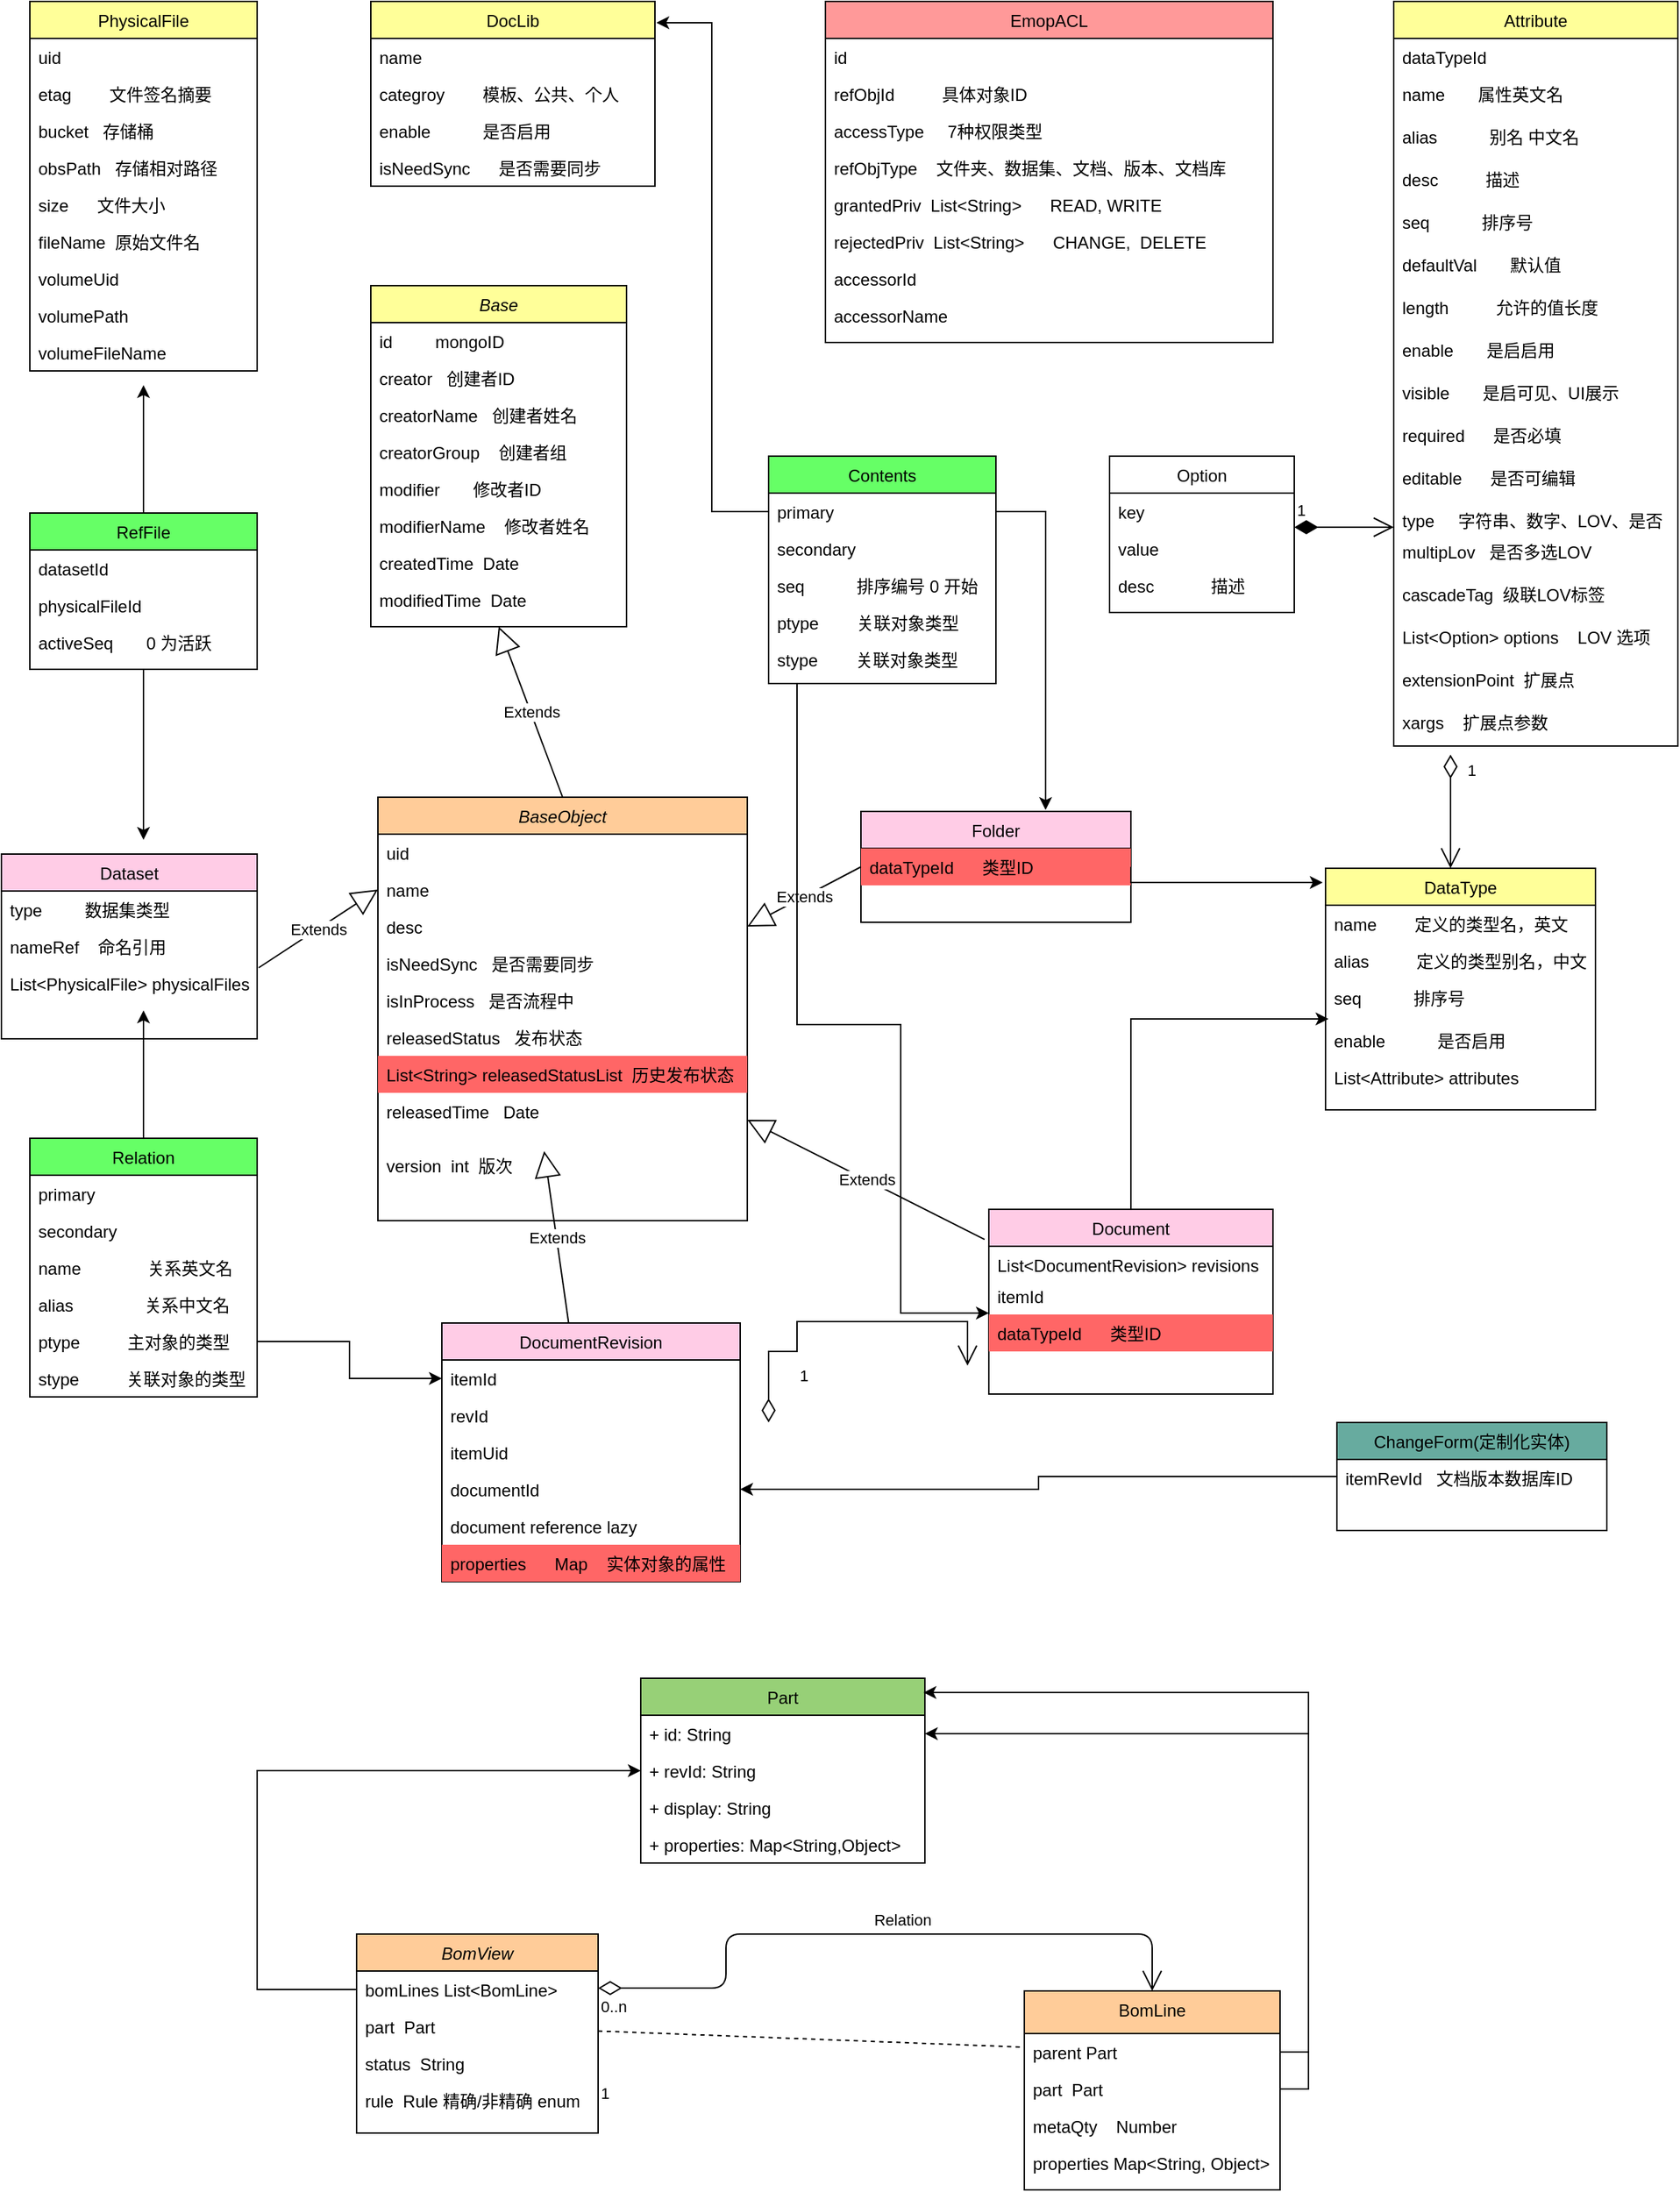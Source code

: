 <mxfile version="20.3.0" type="github">
  <diagram id="C5RBs43oDa-KdzZeNtuy" name="Page-1">
    <mxGraphModel dx="2249" dy="1931" grid="1" gridSize="10" guides="1" tooltips="1" connect="1" arrows="1" fold="1" page="1" pageScale="1" pageWidth="827" pageHeight="1169" math="0" shadow="0">
      <root>
        <mxCell id="WIyWlLk6GJQsqaUBKTNV-0" />
        <mxCell id="WIyWlLk6GJQsqaUBKTNV-1" parent="WIyWlLk6GJQsqaUBKTNV-0" />
        <mxCell id="zkfFHV4jXpPFQw0GAbJ--0" value="BaseObject&#xa;" style="swimlane;fontStyle=2;align=center;verticalAlign=top;childLayout=stackLayout;horizontal=1;startSize=26;horizontalStack=0;resizeParent=1;resizeLast=0;collapsible=1;marginBottom=0;rounded=0;shadow=0;strokeWidth=1;fillColor=#FFCC99;" parent="WIyWlLk6GJQsqaUBKTNV-1" vertex="1">
          <mxGeometry x="165" y="-560" width="260" height="298" as="geometry">
            <mxRectangle x="230" y="140" width="160" height="26" as="alternateBounds" />
          </mxGeometry>
        </mxCell>
        <mxCell id="7UqHb1-MVe2AxoYa3A6T-14" value="uid" style="text;align=left;verticalAlign=top;spacingLeft=4;spacingRight=4;overflow=hidden;rotatable=0;points=[[0,0.5],[1,0.5]];portConstraint=eastwest;rounded=0;shadow=0;html=0;" parent="zkfFHV4jXpPFQw0GAbJ--0" vertex="1">
          <mxGeometry y="26" width="260" height="26" as="geometry" />
        </mxCell>
        <mxCell id="zkfFHV4jXpPFQw0GAbJ--1" value="name" style="text;align=left;verticalAlign=top;spacingLeft=4;spacingRight=4;overflow=hidden;rotatable=0;points=[[0,0.5],[1,0.5]];portConstraint=eastwest;" parent="zkfFHV4jXpPFQw0GAbJ--0" vertex="1">
          <mxGeometry y="52" width="260" height="26" as="geometry" />
        </mxCell>
        <mxCell id="zkfFHV4jXpPFQw0GAbJ--2" value="desc" style="text;align=left;verticalAlign=top;spacingLeft=4;spacingRight=4;overflow=hidden;rotatable=0;points=[[0,0.5],[1,0.5]];portConstraint=eastwest;rounded=0;shadow=0;html=0;" parent="zkfFHV4jXpPFQw0GAbJ--0" vertex="1">
          <mxGeometry y="78" width="260" height="26" as="geometry" />
        </mxCell>
        <mxCell id="7UqHb1-MVe2AxoYa3A6T-80" value="isNeedSync   是否需要同步" style="text;align=left;verticalAlign=top;spacingLeft=4;spacingRight=4;overflow=hidden;rotatable=0;points=[[0,0.5],[1,0.5]];portConstraint=eastwest;" parent="zkfFHV4jXpPFQw0GAbJ--0" vertex="1">
          <mxGeometry y="104" width="260" height="26" as="geometry" />
        </mxCell>
        <mxCell id="7UqHb1-MVe2AxoYa3A6T-33" value="isInProcess   是否流程中" style="text;align=left;verticalAlign=top;spacingLeft=4;spacingRight=4;overflow=hidden;rotatable=0;points=[[0,0.5],[1,0.5]];portConstraint=eastwest;" parent="zkfFHV4jXpPFQw0GAbJ--0" vertex="1">
          <mxGeometry y="130" width="260" height="26" as="geometry" />
        </mxCell>
        <mxCell id="7UqHb1-MVe2AxoYa3A6T-28" value="releasedStatus   发布状态" style="text;align=left;verticalAlign=top;spacingLeft=4;spacingRight=4;overflow=hidden;rotatable=0;points=[[0,0.5],[1,0.5]];portConstraint=eastwest;rounded=0;shadow=0;html=0;" parent="zkfFHV4jXpPFQw0GAbJ--0" vertex="1">
          <mxGeometry y="156" width="260" height="26" as="geometry" />
        </mxCell>
        <mxCell id="U0bdWX_SLAg9numuy2sw-0" value="List&lt;String&gt; releasedStatusList  历史发布状态" style="text;align=left;verticalAlign=top;spacingLeft=4;spacingRight=4;overflow=hidden;rotatable=0;points=[[0,0.5],[1,0.5]];portConstraint=eastwest;rounded=0;shadow=0;html=0;fillColor=#FF6666;" parent="zkfFHV4jXpPFQw0GAbJ--0" vertex="1">
          <mxGeometry y="182" width="260" height="26" as="geometry" />
        </mxCell>
        <mxCell id="7UqHb1-MVe2AxoYa3A6T-27" value="releasedTime   Date" style="text;align=left;verticalAlign=top;spacingLeft=4;spacingRight=4;overflow=hidden;rotatable=0;points=[[0,0.5],[1,0.5]];portConstraint=eastwest;rounded=0;shadow=0;html=0;" parent="zkfFHV4jXpPFQw0GAbJ--0" vertex="1">
          <mxGeometry y="208" width="260" height="38" as="geometry" />
        </mxCell>
        <mxCell id="qRi4wlzQT-74_EMHVzNG-0" value="version  int  版次" style="text;align=left;verticalAlign=top;spacingLeft=4;spacingRight=4;overflow=hidden;rotatable=0;points=[[0,0.5],[1,0.5]];portConstraint=eastwest;rounded=0;shadow=0;html=0;" vertex="1" parent="zkfFHV4jXpPFQw0GAbJ--0">
          <mxGeometry y="246" width="260" height="38" as="geometry" />
        </mxCell>
        <mxCell id="zkfFHV4jXpPFQw0GAbJ--6" value="Dataset&#xa;" style="swimlane;fontStyle=0;align=center;verticalAlign=top;childLayout=stackLayout;horizontal=1;startSize=26;horizontalStack=0;resizeParent=1;resizeLast=0;collapsible=1;marginBottom=0;rounded=0;shadow=0;strokeWidth=1;fillColor=#FFCCE6;" parent="WIyWlLk6GJQsqaUBKTNV-1" vertex="1">
          <mxGeometry x="-100" y="-520" width="180" height="130" as="geometry">
            <mxRectangle x="130" y="380" width="160" height="26" as="alternateBounds" />
          </mxGeometry>
        </mxCell>
        <mxCell id="8u_H7iMbq9QSg-SHs5ca-37" value="type         数据集类型" style="text;align=left;verticalAlign=top;spacingLeft=4;spacingRight=4;overflow=hidden;rotatable=0;points=[[0,0.5],[1,0.5]];portConstraint=eastwest;" parent="zkfFHV4jXpPFQw0GAbJ--6" vertex="1">
          <mxGeometry y="26" width="180" height="26" as="geometry" />
        </mxCell>
        <mxCell id="zkfFHV4jXpPFQw0GAbJ--7" value="nameRef    命名引用" style="text;align=left;verticalAlign=top;spacingLeft=4;spacingRight=4;overflow=hidden;rotatable=0;points=[[0,0.5],[1,0.5]];portConstraint=eastwest;" parent="zkfFHV4jXpPFQw0GAbJ--6" vertex="1">
          <mxGeometry y="52" width="180" height="26" as="geometry" />
        </mxCell>
        <mxCell id="n_agzSUVFGA3T2yGTv1T-1" value="List&lt;PhysicalFile&gt; physicalFiles" style="text;align=left;verticalAlign=top;spacingLeft=4;spacingRight=4;overflow=hidden;rotatable=0;points=[[0,0.5],[1,0.5]];portConstraint=eastwest;" parent="zkfFHV4jXpPFQw0GAbJ--6" vertex="1">
          <mxGeometry y="78" width="180" height="26" as="geometry" />
        </mxCell>
        <mxCell id="zkfFHV4jXpPFQw0GAbJ--13" value="Folder&#xa;" style="swimlane;fontStyle=0;align=center;verticalAlign=top;childLayout=stackLayout;horizontal=1;startSize=26;horizontalStack=0;resizeParent=1;resizeLast=0;collapsible=1;marginBottom=0;rounded=0;shadow=0;strokeWidth=1;fillColor=#FFCCE6;" parent="WIyWlLk6GJQsqaUBKTNV-1" vertex="1">
          <mxGeometry x="505" y="-550" width="190" height="78" as="geometry">
            <mxRectangle x="340" y="380" width="170" height="26" as="alternateBounds" />
          </mxGeometry>
        </mxCell>
        <mxCell id="qRi4wlzQT-74_EMHVzNG-1" value="dataTypeId      类型ID" style="text;align=left;verticalAlign=top;spacingLeft=4;spacingRight=4;overflow=hidden;rotatable=0;points=[[0,0.5],[1,0.5]];portConstraint=eastwest;fillColor=#FF6666;" vertex="1" parent="zkfFHV4jXpPFQw0GAbJ--13">
          <mxGeometry y="26" width="190" height="26" as="geometry" />
        </mxCell>
        <mxCell id="n_agzSUVFGA3T2yGTv1T-34" style="edgeStyle=orthogonalEdgeStyle;rounded=0;orthogonalLoop=1;jettySize=auto;html=1;entryX=0.011;entryY=-0.077;entryDx=0;entryDy=0;entryPerimeter=0;" parent="WIyWlLk6GJQsqaUBKTNV-1" source="8u_H7iMbq9QSg-SHs5ca-0" target="7UqHb1-MVe2AxoYa3A6T-38" edge="1">
          <mxGeometry relative="1" as="geometry" />
        </mxCell>
        <mxCell id="8u_H7iMbq9QSg-SHs5ca-0" value="Document" style="swimlane;fontStyle=0;align=center;verticalAlign=top;childLayout=stackLayout;horizontal=1;startSize=26;horizontalStack=0;resizeParent=1;resizeLast=0;collapsible=1;marginBottom=0;rounded=0;shadow=0;strokeWidth=1;fillColor=#FFCCE6;" parent="WIyWlLk6GJQsqaUBKTNV-1" vertex="1">
          <mxGeometry x="595" y="-270" width="200" height="130" as="geometry">
            <mxRectangle x="340" y="380" width="170" height="26" as="alternateBounds" />
          </mxGeometry>
        </mxCell>
        <mxCell id="8u_H7iMbq9QSg-SHs5ca-1" value="List&lt;DocumentRevision&gt; revisions" style="text;align=left;verticalAlign=top;spacingLeft=4;spacingRight=4;overflow=hidden;rotatable=0;points=[[0,0.5],[1,0.5]];portConstraint=eastwest;" parent="8u_H7iMbq9QSg-SHs5ca-0" vertex="1">
          <mxGeometry y="26" width="200" height="22" as="geometry" />
        </mxCell>
        <mxCell id="7UqHb1-MVe2AxoYa3A6T-66" value="itemId            " style="text;align=left;verticalAlign=top;spacingLeft=4;spacingRight=4;overflow=hidden;rotatable=0;points=[[0,0.5],[1,0.5]];portConstraint=eastwest;" parent="8u_H7iMbq9QSg-SHs5ca-0" vertex="1">
          <mxGeometry y="48" width="200" height="26" as="geometry" />
        </mxCell>
        <mxCell id="U0bdWX_SLAg9numuy2sw-5" value="dataTypeId      类型ID" style="text;align=left;verticalAlign=top;spacingLeft=4;spacingRight=4;overflow=hidden;rotatable=0;points=[[0,0.5],[1,0.5]];portConstraint=eastwest;fillColor=#FF6666;" parent="8u_H7iMbq9QSg-SHs5ca-0" vertex="1">
          <mxGeometry y="74" width="200" height="26" as="geometry" />
        </mxCell>
        <mxCell id="8u_H7iMbq9QSg-SHs5ca-4" value="DocumentRevision" style="swimlane;fontStyle=0;align=center;verticalAlign=top;childLayout=stackLayout;horizontal=1;startSize=26;horizontalStack=0;resizeParent=1;resizeLast=0;collapsible=1;marginBottom=0;rounded=0;shadow=0;strokeWidth=1;fillColor=#FFCCE6;" parent="WIyWlLk6GJQsqaUBKTNV-1" vertex="1">
          <mxGeometry x="210" y="-190" width="210" height="182" as="geometry">
            <mxRectangle x="340" y="380" width="170" height="26" as="alternateBounds" />
          </mxGeometry>
        </mxCell>
        <mxCell id="8u_H7iMbq9QSg-SHs5ca-5" value="itemId" style="text;align=left;verticalAlign=top;spacingLeft=4;spacingRight=4;overflow=hidden;rotatable=0;points=[[0,0.5],[1,0.5]];portConstraint=eastwest;" parent="8u_H7iMbq9QSg-SHs5ca-4" vertex="1">
          <mxGeometry y="26" width="210" height="26" as="geometry" />
        </mxCell>
        <mxCell id="7UqHb1-MVe2AxoYa3A6T-68" value="revId" style="text;align=left;verticalAlign=top;spacingLeft=4;spacingRight=4;overflow=hidden;rotatable=0;points=[[0,0.5],[1,0.5]];portConstraint=eastwest;" parent="8u_H7iMbq9QSg-SHs5ca-4" vertex="1">
          <mxGeometry y="52" width="210" height="26" as="geometry" />
        </mxCell>
        <mxCell id="dFxHvV_f7WffJ-2Uuugg-0" value="itemUid" style="text;align=left;verticalAlign=top;spacingLeft=4;spacingRight=4;overflow=hidden;rotatable=0;points=[[0,0.5],[1,0.5]];portConstraint=eastwest;" parent="8u_H7iMbq9QSg-SHs5ca-4" vertex="1">
          <mxGeometry y="78" width="210" height="26" as="geometry" />
        </mxCell>
        <mxCell id="n_agzSUVFGA3T2yGTv1T-0" value="documentId" style="text;align=left;verticalAlign=top;spacingLeft=4;spacingRight=4;overflow=hidden;rotatable=0;points=[[0,0.5],[1,0.5]];portConstraint=eastwest;" parent="8u_H7iMbq9QSg-SHs5ca-4" vertex="1">
          <mxGeometry y="104" width="210" height="26" as="geometry" />
        </mxCell>
        <mxCell id="7UqHb1-MVe2AxoYa3A6T-67" value="document reference lazy     " style="text;align=left;verticalAlign=top;spacingLeft=4;spacingRight=4;overflow=hidden;rotatable=0;points=[[0,0.5],[1,0.5]];portConstraint=eastwest;" parent="8u_H7iMbq9QSg-SHs5ca-4" vertex="1">
          <mxGeometry y="130" width="210" height="26" as="geometry" />
        </mxCell>
        <mxCell id="U0bdWX_SLAg9numuy2sw-2" value="properties      Map    实体对象的属性" style="text;align=left;verticalAlign=top;spacingLeft=4;spacingRight=4;overflow=hidden;rotatable=0;points=[[0,0.5],[1,0.5]];portConstraint=eastwest;fillColor=#FF6666;" parent="8u_H7iMbq9QSg-SHs5ca-4" vertex="1">
          <mxGeometry y="156" width="210" height="26" as="geometry" />
        </mxCell>
        <mxCell id="8u_H7iMbq9QSg-SHs5ca-15" value="PhysicalFile" style="swimlane;fontStyle=0;align=center;verticalAlign=top;childLayout=stackLayout;horizontal=1;startSize=26;horizontalStack=0;resizeParent=1;resizeLast=0;collapsible=1;marginBottom=0;rounded=0;shadow=0;strokeWidth=1;fillColor=#FFFF99;" parent="WIyWlLk6GJQsqaUBKTNV-1" vertex="1">
          <mxGeometry x="-80" y="-1120" width="160" height="260" as="geometry">
            <mxRectangle x="130" y="380" width="160" height="26" as="alternateBounds" />
          </mxGeometry>
        </mxCell>
        <mxCell id="8u_H7iMbq9QSg-SHs5ca-16" value="uid" style="text;align=left;verticalAlign=top;spacingLeft=4;spacingRight=4;overflow=hidden;rotatable=0;points=[[0,0.5],[1,0.5]];portConstraint=eastwest;" parent="8u_H7iMbq9QSg-SHs5ca-15" vertex="1">
          <mxGeometry y="26" width="160" height="26" as="geometry" />
        </mxCell>
        <mxCell id="EB2yl-Joa8ze4Um7QoaV-15" value="etag        文件签名摘要" style="text;align=left;verticalAlign=top;spacingLeft=4;spacingRight=4;overflow=hidden;rotatable=0;points=[[0,0.5],[1,0.5]];portConstraint=eastwest;" parent="8u_H7iMbq9QSg-SHs5ca-15" vertex="1">
          <mxGeometry y="52" width="160" height="26" as="geometry" />
        </mxCell>
        <mxCell id="n_agzSUVFGA3T2yGTv1T-2" value="bucket   存储桶" style="text;align=left;verticalAlign=top;spacingLeft=4;spacingRight=4;overflow=hidden;rotatable=0;points=[[0,0.5],[1,0.5]];portConstraint=eastwest;" parent="8u_H7iMbq9QSg-SHs5ca-15" vertex="1">
          <mxGeometry y="78" width="160" height="26" as="geometry" />
        </mxCell>
        <mxCell id="7UqHb1-MVe2AxoYa3A6T-29" value="obsPath   存储相对路径" style="text;align=left;verticalAlign=top;spacingLeft=4;spacingRight=4;overflow=hidden;rotatable=0;points=[[0,0.5],[1,0.5]];portConstraint=eastwest;" parent="8u_H7iMbq9QSg-SHs5ca-15" vertex="1">
          <mxGeometry y="104" width="160" height="26" as="geometry" />
        </mxCell>
        <mxCell id="7UqHb1-MVe2AxoYa3A6T-30" value="size      文件大小" style="text;align=left;verticalAlign=top;spacingLeft=4;spacingRight=4;overflow=hidden;rotatable=0;points=[[0,0.5],[1,0.5]];portConstraint=eastwest;" parent="8u_H7iMbq9QSg-SHs5ca-15" vertex="1">
          <mxGeometry y="130" width="160" height="26" as="geometry" />
        </mxCell>
        <mxCell id="7UqHb1-MVe2AxoYa3A6T-2" value="fileName  原始文件名" style="text;align=left;verticalAlign=top;spacingLeft=4;spacingRight=4;overflow=hidden;rotatable=0;points=[[0,0.5],[1,0.5]];portConstraint=eastwest;" parent="8u_H7iMbq9QSg-SHs5ca-15" vertex="1">
          <mxGeometry y="156" width="160" height="26" as="geometry" />
        </mxCell>
        <mxCell id="7UqHb1-MVe2AxoYa3A6T-3" value="volumeUid" style="text;align=left;verticalAlign=top;spacingLeft=4;spacingRight=4;overflow=hidden;rotatable=0;points=[[0,0.5],[1,0.5]];portConstraint=eastwest;" parent="8u_H7iMbq9QSg-SHs5ca-15" vertex="1">
          <mxGeometry y="182" width="160" height="26" as="geometry" />
        </mxCell>
        <mxCell id="7UqHb1-MVe2AxoYa3A6T-4" value="volumePath" style="text;align=left;verticalAlign=top;spacingLeft=4;spacingRight=4;overflow=hidden;rotatable=0;points=[[0,0.5],[1,0.5]];portConstraint=eastwest;" parent="8u_H7iMbq9QSg-SHs5ca-15" vertex="1">
          <mxGeometry y="208" width="160" height="26" as="geometry" />
        </mxCell>
        <mxCell id="7UqHb1-MVe2AxoYa3A6T-5" value="volumeFileName" style="text;align=left;verticalAlign=top;spacingLeft=4;spacingRight=4;overflow=hidden;rotatable=0;points=[[0,0.5],[1,0.5]];portConstraint=eastwest;" parent="8u_H7iMbq9QSg-SHs5ca-15" vertex="1">
          <mxGeometry y="234" width="160" height="26" as="geometry" />
        </mxCell>
        <mxCell id="8u_H7iMbq9QSg-SHs5ca-42" value="Contents" style="swimlane;fontStyle=0;align=center;verticalAlign=top;childLayout=stackLayout;horizontal=1;startSize=26;horizontalStack=0;resizeParent=1;resizeLast=0;collapsible=1;marginBottom=0;rounded=0;shadow=0;strokeWidth=1;fillColor=#66FF66;" parent="WIyWlLk6GJQsqaUBKTNV-1" vertex="1">
          <mxGeometry x="440" y="-800" width="160" height="160" as="geometry">
            <mxRectangle x="130" y="380" width="160" height="26" as="alternateBounds" />
          </mxGeometry>
        </mxCell>
        <mxCell id="8u_H7iMbq9QSg-SHs5ca-43" value="primary" style="text;align=left;verticalAlign=top;spacingLeft=4;spacingRight=4;overflow=hidden;rotatable=0;points=[[0,0.5],[1,0.5]];portConstraint=eastwest;" parent="8u_H7iMbq9QSg-SHs5ca-42" vertex="1">
          <mxGeometry y="26" width="160" height="26" as="geometry" />
        </mxCell>
        <mxCell id="8u_H7iMbq9QSg-SHs5ca-45" value="secondary" style="text;align=left;verticalAlign=top;spacingLeft=4;spacingRight=4;overflow=hidden;rotatable=0;points=[[0,0.5],[1,0.5]];portConstraint=eastwest;" parent="8u_H7iMbq9QSg-SHs5ca-42" vertex="1">
          <mxGeometry y="52" width="160" height="26" as="geometry" />
        </mxCell>
        <mxCell id="8u_H7iMbq9QSg-SHs5ca-46" value="seq           排序编号 0 开始" style="text;align=left;verticalAlign=top;spacingLeft=4;spacingRight=4;overflow=hidden;rotatable=0;points=[[0,0.5],[1,0.5]];portConstraint=eastwest;" parent="8u_H7iMbq9QSg-SHs5ca-42" vertex="1">
          <mxGeometry y="78" width="160" height="26" as="geometry" />
        </mxCell>
        <mxCell id="7UqHb1-MVe2AxoYa3A6T-73" value="ptype        关联对象类型" style="text;align=left;verticalAlign=top;spacingLeft=4;spacingRight=4;overflow=hidden;rotatable=0;points=[[0,0.5],[1,0.5]];portConstraint=eastwest;" parent="8u_H7iMbq9QSg-SHs5ca-42" vertex="1">
          <mxGeometry y="104" width="160" height="26" as="geometry" />
        </mxCell>
        <mxCell id="n_agzSUVFGA3T2yGTv1T-40" value="stype        关联对象类型" style="text;align=left;verticalAlign=top;spacingLeft=4;spacingRight=4;overflow=hidden;rotatable=0;points=[[0,0.5],[1,0.5]];portConstraint=eastwest;" parent="8u_H7iMbq9QSg-SHs5ca-42" vertex="1">
          <mxGeometry y="130" width="160" height="26" as="geometry" />
        </mxCell>
        <mxCell id="n_agzSUVFGA3T2yGTv1T-43" style="edgeStyle=orthogonalEdgeStyle;rounded=0;orthogonalLoop=1;jettySize=auto;html=1;" parent="WIyWlLk6GJQsqaUBKTNV-1" source="8u_H7iMbq9QSg-SHs5ca-55" edge="1">
          <mxGeometry relative="1" as="geometry">
            <mxPoint y="-410" as="targetPoint" />
          </mxGeometry>
        </mxCell>
        <mxCell id="8u_H7iMbq9QSg-SHs5ca-55" value="Relation" style="swimlane;fontStyle=0;align=center;verticalAlign=top;childLayout=stackLayout;horizontal=1;startSize=26;horizontalStack=0;resizeParent=1;resizeLast=0;collapsible=1;marginBottom=0;rounded=0;shadow=0;strokeWidth=1;fillColor=#66FF66;" parent="WIyWlLk6GJQsqaUBKTNV-1" vertex="1">
          <mxGeometry x="-80" y="-320" width="160" height="182" as="geometry">
            <mxRectangle x="130" y="380" width="160" height="26" as="alternateBounds" />
          </mxGeometry>
        </mxCell>
        <mxCell id="8u_H7iMbq9QSg-SHs5ca-56" value="primary" style="text;align=left;verticalAlign=top;spacingLeft=4;spacingRight=4;overflow=hidden;rotatable=0;points=[[0,0.5],[1,0.5]];portConstraint=eastwest;" parent="8u_H7iMbq9QSg-SHs5ca-55" vertex="1">
          <mxGeometry y="26" width="160" height="26" as="geometry" />
        </mxCell>
        <mxCell id="8u_H7iMbq9QSg-SHs5ca-58" value="secondary" style="text;align=left;verticalAlign=top;spacingLeft=4;spacingRight=4;overflow=hidden;rotatable=0;points=[[0,0.5],[1,0.5]];portConstraint=eastwest;" parent="8u_H7iMbq9QSg-SHs5ca-55" vertex="1">
          <mxGeometry y="52" width="160" height="26" as="geometry" />
        </mxCell>
        <mxCell id="7UqHb1-MVe2AxoYa3A6T-74" value="name              关系英文名" style="text;align=left;verticalAlign=top;spacingLeft=4;spacingRight=4;overflow=hidden;rotatable=0;points=[[0,0.5],[1,0.5]];portConstraint=eastwest;" parent="8u_H7iMbq9QSg-SHs5ca-55" vertex="1">
          <mxGeometry y="78" width="160" height="26" as="geometry" />
        </mxCell>
        <mxCell id="7UqHb1-MVe2AxoYa3A6T-75" value="alias               关系中文名" style="text;align=left;verticalAlign=top;spacingLeft=4;spacingRight=4;overflow=hidden;rotatable=0;points=[[0,0.5],[1,0.5]];portConstraint=eastwest;" parent="8u_H7iMbq9QSg-SHs5ca-55" vertex="1">
          <mxGeometry y="104" width="160" height="26" as="geometry" />
        </mxCell>
        <mxCell id="8u_H7iMbq9QSg-SHs5ca-59" value="ptype          主对象的类型" style="text;align=left;verticalAlign=top;spacingLeft=4;spacingRight=4;overflow=hidden;rotatable=0;points=[[0,0.5],[1,0.5]];portConstraint=eastwest;" parent="8u_H7iMbq9QSg-SHs5ca-55" vertex="1">
          <mxGeometry y="130" width="160" height="26" as="geometry" />
        </mxCell>
        <mxCell id="n_agzSUVFGA3T2yGTv1T-41" value="stype          关联对象的类型" style="text;align=left;verticalAlign=top;spacingLeft=4;spacingRight=4;overflow=hidden;rotatable=0;points=[[0,0.5],[1,0.5]];portConstraint=eastwest;" parent="8u_H7iMbq9QSg-SHs5ca-55" vertex="1">
          <mxGeometry y="156" width="160" height="26" as="geometry" />
        </mxCell>
        <mxCell id="8u_H7iMbq9QSg-SHs5ca-74" value="DataType" style="swimlane;fontStyle=0;align=center;verticalAlign=top;childLayout=stackLayout;horizontal=1;startSize=26;horizontalStack=0;resizeParent=1;resizeLast=0;collapsible=1;marginBottom=0;rounded=0;shadow=0;strokeWidth=1;fillColor=#FFFF99;" parent="WIyWlLk6GJQsqaUBKTNV-1" vertex="1">
          <mxGeometry x="832" y="-510" width="190" height="170" as="geometry">
            <mxRectangle x="340" y="380" width="170" height="26" as="alternateBounds" />
          </mxGeometry>
        </mxCell>
        <mxCell id="7UqHb1-MVe2AxoYa3A6T-36" value="name        定义的类型名，英文" style="text;align=left;verticalAlign=top;spacingLeft=4;spacingRight=4;overflow=hidden;rotatable=0;points=[[0,0.5],[1,0.5]];portConstraint=eastwest;" parent="8u_H7iMbq9QSg-SHs5ca-74" vertex="1">
          <mxGeometry y="26" width="190" height="26" as="geometry" />
        </mxCell>
        <mxCell id="7UqHb1-MVe2AxoYa3A6T-37" value="alias          定义的类型别名，中文" style="text;align=left;verticalAlign=top;spacingLeft=4;spacingRight=4;overflow=hidden;rotatable=0;points=[[0,0.5],[1,0.5]];portConstraint=eastwest;" parent="8u_H7iMbq9QSg-SHs5ca-74" vertex="1">
          <mxGeometry y="52" width="190" height="26" as="geometry" />
        </mxCell>
        <mxCell id="mZ8nRMwslVfR7fo_kV9--1" value="seq           排序号" style="text;align=left;verticalAlign=top;spacingLeft=4;spacingRight=4;overflow=hidden;rotatable=0;points=[[0,0.5],[1,0.5]];portConstraint=eastwest;" parent="8u_H7iMbq9QSg-SHs5ca-74" vertex="1">
          <mxGeometry y="78" width="190" height="30" as="geometry" />
        </mxCell>
        <mxCell id="7UqHb1-MVe2AxoYa3A6T-38" value="enable           是否启用" style="text;align=left;verticalAlign=top;spacingLeft=4;spacingRight=4;overflow=hidden;rotatable=0;points=[[0,0.5],[1,0.5]];portConstraint=eastwest;" parent="8u_H7iMbq9QSg-SHs5ca-74" vertex="1">
          <mxGeometry y="108" width="190" height="26" as="geometry" />
        </mxCell>
        <mxCell id="7UqHb1-MVe2AxoYa3A6T-35" value="List&lt;Attribute&gt; attributes" style="text;align=left;verticalAlign=top;spacingLeft=4;spacingRight=4;overflow=hidden;rotatable=0;points=[[0,0.5],[1,0.5]];portConstraint=eastwest;" parent="8u_H7iMbq9QSg-SHs5ca-74" vertex="1">
          <mxGeometry y="134" width="190" height="26" as="geometry" />
        </mxCell>
        <mxCell id="8u_H7iMbq9QSg-SHs5ca-77" value="Attribute" style="swimlane;fontStyle=0;align=center;verticalAlign=top;childLayout=stackLayout;horizontal=1;startSize=26;horizontalStack=0;resizeParent=1;resizeLast=0;collapsible=1;marginBottom=0;rounded=0;shadow=0;strokeWidth=1;fillColor=#FFFF99;" parent="WIyWlLk6GJQsqaUBKTNV-1" vertex="1">
          <mxGeometry x="880" y="-1120" width="200" height="524" as="geometry">
            <mxRectangle x="340" y="380" width="170" height="26" as="alternateBounds" />
          </mxGeometry>
        </mxCell>
        <mxCell id="n_agzSUVFGA3T2yGTv1T-3" value="dataTypeId" style="text;align=left;verticalAlign=top;spacingLeft=4;spacingRight=4;overflow=hidden;rotatable=0;points=[[0,0.5],[1,0.5]];portConstraint=eastwest;" parent="8u_H7iMbq9QSg-SHs5ca-77" vertex="1">
          <mxGeometry y="26" width="200" height="26" as="geometry" />
        </mxCell>
        <mxCell id="7UqHb1-MVe2AxoYa3A6T-42" value="name       属性英文名" style="text;align=left;verticalAlign=top;spacingLeft=4;spacingRight=4;overflow=hidden;rotatable=0;points=[[0,0.5],[1,0.5]];portConstraint=eastwest;" parent="8u_H7iMbq9QSg-SHs5ca-77" vertex="1">
          <mxGeometry y="52" width="200" height="30" as="geometry" />
        </mxCell>
        <mxCell id="7UqHb1-MVe2AxoYa3A6T-43" value="alias           别名 中文名" style="text;align=left;verticalAlign=top;spacingLeft=4;spacingRight=4;overflow=hidden;rotatable=0;points=[[0,0.5],[1,0.5]];portConstraint=eastwest;" parent="8u_H7iMbq9QSg-SHs5ca-77" vertex="1">
          <mxGeometry y="82" width="200" height="30" as="geometry" />
        </mxCell>
        <mxCell id="7UqHb1-MVe2AxoYa3A6T-44" value="desc          描述" style="text;align=left;verticalAlign=top;spacingLeft=4;spacingRight=4;overflow=hidden;rotatable=0;points=[[0,0.5],[1,0.5]];portConstraint=eastwest;" parent="8u_H7iMbq9QSg-SHs5ca-77" vertex="1">
          <mxGeometry y="112" width="200" height="30" as="geometry" />
        </mxCell>
        <mxCell id="mZ8nRMwslVfR7fo_kV9--0" value="seq           排序号" style="text;align=left;verticalAlign=top;spacingLeft=4;spacingRight=4;overflow=hidden;rotatable=0;points=[[0,0.5],[1,0.5]];portConstraint=eastwest;" parent="8u_H7iMbq9QSg-SHs5ca-77" vertex="1">
          <mxGeometry y="142" width="200" height="30" as="geometry" />
        </mxCell>
        <mxCell id="7UqHb1-MVe2AxoYa3A6T-49" value="defaultVal       默认值" style="text;align=left;verticalAlign=top;spacingLeft=4;spacingRight=4;overflow=hidden;rotatable=0;points=[[0,0.5],[1,0.5]];portConstraint=eastwest;" parent="8u_H7iMbq9QSg-SHs5ca-77" vertex="1">
          <mxGeometry y="172" width="200" height="30" as="geometry" />
        </mxCell>
        <mxCell id="7UqHb1-MVe2AxoYa3A6T-50" value="length          允许的值长度" style="text;align=left;verticalAlign=top;spacingLeft=4;spacingRight=4;overflow=hidden;rotatable=0;points=[[0,0.5],[1,0.5]];portConstraint=eastwest;" parent="8u_H7iMbq9QSg-SHs5ca-77" vertex="1">
          <mxGeometry y="202" width="200" height="30" as="geometry" />
        </mxCell>
        <mxCell id="7UqHb1-MVe2AxoYa3A6T-45" value="enable       是启启用" style="text;align=left;verticalAlign=top;spacingLeft=4;spacingRight=4;overflow=hidden;rotatable=0;points=[[0,0.5],[1,0.5]];portConstraint=eastwest;" parent="8u_H7iMbq9QSg-SHs5ca-77" vertex="1">
          <mxGeometry y="232" width="200" height="30" as="geometry" />
        </mxCell>
        <mxCell id="n_agzSUVFGA3T2yGTv1T-53" value="visible       是启可见、UI展示" style="text;align=left;verticalAlign=top;spacingLeft=4;spacingRight=4;overflow=hidden;rotatable=0;points=[[0,0.5],[1,0.5]];portConstraint=eastwest;" parent="8u_H7iMbq9QSg-SHs5ca-77" vertex="1">
          <mxGeometry y="262" width="200" height="30" as="geometry" />
        </mxCell>
        <mxCell id="7UqHb1-MVe2AxoYa3A6T-46" value="required      是否必填" style="text;align=left;verticalAlign=top;spacingLeft=4;spacingRight=4;overflow=hidden;rotatable=0;points=[[0,0.5],[1,0.5]];portConstraint=eastwest;" parent="8u_H7iMbq9QSg-SHs5ca-77" vertex="1">
          <mxGeometry y="292" width="200" height="30" as="geometry" />
        </mxCell>
        <mxCell id="7UqHb1-MVe2AxoYa3A6T-47" value="editable      是否可编辑" style="text;align=left;verticalAlign=top;spacingLeft=4;spacingRight=4;overflow=hidden;rotatable=0;points=[[0,0.5],[1,0.5]];portConstraint=eastwest;" parent="8u_H7iMbq9QSg-SHs5ca-77" vertex="1">
          <mxGeometry y="322" width="200" height="30" as="geometry" />
        </mxCell>
        <mxCell id="7UqHb1-MVe2AxoYa3A6T-48" value="type     字符串、数字、LOV、是否" style="text;align=left;verticalAlign=top;spacingLeft=4;spacingRight=4;overflow=hidden;rotatable=0;points=[[0,0.5],[1,0.5]];portConstraint=eastwest;" parent="8u_H7iMbq9QSg-SHs5ca-77" vertex="1">
          <mxGeometry y="352" width="200" height="22" as="geometry" />
        </mxCell>
        <mxCell id="7UqHb1-MVe2AxoYa3A6T-53" value="multipLov   是否多选LOV  " style="text;align=left;verticalAlign=top;spacingLeft=4;spacingRight=4;overflow=hidden;rotatable=0;points=[[0,0.5],[1,0.5]];portConstraint=eastwest;" parent="8u_H7iMbq9QSg-SHs5ca-77" vertex="1">
          <mxGeometry y="374" width="200" height="30" as="geometry" />
        </mxCell>
        <mxCell id="7UqHb1-MVe2AxoYa3A6T-54" value="cascadeTag  级联LOV标签  " style="text;align=left;verticalAlign=top;spacingLeft=4;spacingRight=4;overflow=hidden;rotatable=0;points=[[0,0.5],[1,0.5]];portConstraint=eastwest;" parent="8u_H7iMbq9QSg-SHs5ca-77" vertex="1">
          <mxGeometry y="404" width="200" height="30" as="geometry" />
        </mxCell>
        <mxCell id="7UqHb1-MVe2AxoYa3A6T-55" value="List&lt;Option&gt; options    LOV 选项" style="text;align=left;verticalAlign=top;spacingLeft=4;spacingRight=4;overflow=hidden;rotatable=0;points=[[0,0.5],[1,0.5]];portConstraint=eastwest;" parent="8u_H7iMbq9QSg-SHs5ca-77" vertex="1">
          <mxGeometry y="434" width="200" height="30" as="geometry" />
        </mxCell>
        <mxCell id="7UqHb1-MVe2AxoYa3A6T-51" value="extensionPoint  扩展点" style="text;align=left;verticalAlign=top;spacingLeft=4;spacingRight=4;overflow=hidden;rotatable=0;points=[[0,0.5],[1,0.5]];portConstraint=eastwest;" parent="8u_H7iMbq9QSg-SHs5ca-77" vertex="1">
          <mxGeometry y="464" width="200" height="30" as="geometry" />
        </mxCell>
        <mxCell id="7UqHb1-MVe2AxoYa3A6T-52" value="xargs    扩展点参数" style="text;align=left;verticalAlign=top;spacingLeft=4;spacingRight=4;overflow=hidden;rotatable=0;points=[[0,0.5],[1,0.5]];portConstraint=eastwest;" parent="8u_H7iMbq9QSg-SHs5ca-77" vertex="1">
          <mxGeometry y="494" width="200" height="30" as="geometry" />
        </mxCell>
        <mxCell id="7UqHb1-MVe2AxoYa3A6T-56" value="Option" style="swimlane;fontStyle=0;align=center;verticalAlign=top;childLayout=stackLayout;horizontal=1;startSize=26;horizontalStack=0;resizeParent=1;resizeLast=0;collapsible=1;marginBottom=0;rounded=0;shadow=0;strokeWidth=1;" parent="WIyWlLk6GJQsqaUBKTNV-1" vertex="1">
          <mxGeometry x="680" y="-800" width="130" height="110" as="geometry">
            <mxRectangle x="340" y="380" width="170" height="26" as="alternateBounds" />
          </mxGeometry>
        </mxCell>
        <mxCell id="7UqHb1-MVe2AxoYa3A6T-57" value="key" style="text;align=left;verticalAlign=top;spacingLeft=4;spacingRight=4;overflow=hidden;rotatable=0;points=[[0,0.5],[1,0.5]];portConstraint=eastwest;" parent="7UqHb1-MVe2AxoYa3A6T-56" vertex="1">
          <mxGeometry y="26" width="130" height="26" as="geometry" />
        </mxCell>
        <mxCell id="7UqHb1-MVe2AxoYa3A6T-58" value="value" style="text;align=left;verticalAlign=top;spacingLeft=4;spacingRight=4;overflow=hidden;rotatable=0;points=[[0,0.5],[1,0.5]];portConstraint=eastwest;" parent="7UqHb1-MVe2AxoYa3A6T-56" vertex="1">
          <mxGeometry y="52" width="130" height="26" as="geometry" />
        </mxCell>
        <mxCell id="7UqHb1-MVe2AxoYa3A6T-59" value="desc            描述" style="text;align=left;verticalAlign=top;spacingLeft=4;spacingRight=4;overflow=hidden;rotatable=0;points=[[0,0.5],[1,0.5]];portConstraint=eastwest;" parent="7UqHb1-MVe2AxoYa3A6T-56" vertex="1">
          <mxGeometry y="78" width="130" height="26" as="geometry" />
        </mxCell>
        <mxCell id="7UqHb1-MVe2AxoYa3A6T-91" value="1" style="endArrow=open;html=1;endSize=12;startArrow=diamondThin;startSize=14;startFill=0;edgeStyle=orthogonalEdgeStyle;align=left;verticalAlign=bottom;rounded=0;" parent="WIyWlLk6GJQsqaUBKTNV-1" edge="1">
          <mxGeometry x="-0.8" y="-20" relative="1" as="geometry">
            <mxPoint x="440" y="-120" as="sourcePoint" />
            <mxPoint x="580" y="-160" as="targetPoint" />
            <mxPoint as="offset" />
            <Array as="points">
              <mxPoint x="440" y="-170" />
              <mxPoint x="460" y="-170" />
              <mxPoint x="460" y="-191" />
              <mxPoint x="580" y="-191" />
            </Array>
          </mxGeometry>
        </mxCell>
        <mxCell id="7UqHb1-MVe2AxoYa3A6T-97" value="Extends" style="endArrow=block;endSize=16;endFill=0;html=1;rounded=0;entryX=0;entryY=0.5;entryDx=0;entryDy=0;exitX=1.006;exitY=0.077;exitDx=0;exitDy=0;exitPerimeter=0;" parent="WIyWlLk6GJQsqaUBKTNV-1" source="n_agzSUVFGA3T2yGTv1T-1" target="zkfFHV4jXpPFQw0GAbJ--1" edge="1">
          <mxGeometry width="160" relative="1" as="geometry">
            <mxPoint x="-60" y="200" as="sourcePoint" />
            <mxPoint x="110" y="110" as="targetPoint" />
          </mxGeometry>
        </mxCell>
        <mxCell id="7UqHb1-MVe2AxoYa3A6T-98" value="Extends" style="endArrow=block;endSize=16;endFill=0;html=1;rounded=0;entryX=1;entryY=0.5;entryDx=0;entryDy=0;exitX=0;exitY=0.5;exitDx=0;exitDy=0;" parent="WIyWlLk6GJQsqaUBKTNV-1" target="zkfFHV4jXpPFQw0GAbJ--2" edge="1">
          <mxGeometry width="160" relative="1" as="geometry">
            <mxPoint x="505" y="-511" as="sourcePoint" />
            <mxPoint x="310" y="104" as="targetPoint" />
          </mxGeometry>
        </mxCell>
        <mxCell id="7UqHb1-MVe2AxoYa3A6T-99" value="Extends" style="endArrow=block;endSize=16;endFill=0;html=1;rounded=0;entryX=1;entryY=0.5;entryDx=0;entryDy=0;exitX=-0.015;exitY=0.163;exitDx=0;exitDy=0;exitPerimeter=0;" parent="WIyWlLk6GJQsqaUBKTNV-1" source="8u_H7iMbq9QSg-SHs5ca-0" target="7UqHb1-MVe2AxoYa3A6T-27" edge="1">
          <mxGeometry width="160" relative="1" as="geometry">
            <mxPoint x="430" y="-430" as="sourcePoint" />
            <mxPoint x="250" y="120" as="targetPoint" />
          </mxGeometry>
        </mxCell>
        <mxCell id="7UqHb1-MVe2AxoYa3A6T-100" value="Extends" style="endArrow=block;endSize=16;endFill=0;html=1;rounded=0;entryX=0.45;entryY=1.079;entryDx=0;entryDy=0;entryPerimeter=0;exitX=0.425;exitY=0;exitDx=0;exitDy=0;exitPerimeter=0;" parent="WIyWlLk6GJQsqaUBKTNV-1" source="8u_H7iMbq9QSg-SHs5ca-4" target="7UqHb1-MVe2AxoYa3A6T-27" edge="1">
          <mxGeometry width="160" relative="1" as="geometry">
            <mxPoint x="519.92" y="176.01" as="sourcePoint" />
            <mxPoint x="280.0" y="104.004" as="targetPoint" />
          </mxGeometry>
        </mxCell>
        <mxCell id="EB2yl-Joa8ze4Um7QoaV-2" value="EmopACL" style="swimlane;fontStyle=0;align=center;verticalAlign=top;childLayout=stackLayout;horizontal=1;startSize=26;horizontalStack=0;resizeParent=1;resizeLast=0;collapsible=1;marginBottom=0;rounded=0;shadow=0;strokeWidth=1;fillColor=#FF9999;" parent="WIyWlLk6GJQsqaUBKTNV-1" vertex="1">
          <mxGeometry x="480" y="-1120" width="315" height="240" as="geometry">
            <mxRectangle x="340" y="380" width="170" height="26" as="alternateBounds" />
          </mxGeometry>
        </mxCell>
        <mxCell id="EB2yl-Joa8ze4Um7QoaV-3" value="id" style="text;align=left;verticalAlign=top;spacingLeft=4;spacingRight=4;overflow=hidden;rotatable=0;points=[[0,0.5],[1,0.5]];portConstraint=eastwest;" parent="EB2yl-Joa8ze4Um7QoaV-2" vertex="1">
          <mxGeometry y="26" width="315" height="26" as="geometry" />
        </mxCell>
        <mxCell id="EB2yl-Joa8ze4Um7QoaV-4" value="refObjId          具体对象ID" style="text;align=left;verticalAlign=top;spacingLeft=4;spacingRight=4;overflow=hidden;rotatable=0;points=[[0,0.5],[1,0.5]];portConstraint=eastwest;" parent="EB2yl-Joa8ze4Um7QoaV-2" vertex="1">
          <mxGeometry y="52" width="315" height="26" as="geometry" />
        </mxCell>
        <mxCell id="EB2yl-Joa8ze4Um7QoaV-5" value="accessType     7种权限类型" style="text;align=left;verticalAlign=top;spacingLeft=4;spacingRight=4;overflow=hidden;rotatable=0;points=[[0,0.5],[1,0.5]];portConstraint=eastwest;" parent="EB2yl-Joa8ze4Um7QoaV-2" vertex="1">
          <mxGeometry y="78" width="315" height="26" as="geometry" />
        </mxCell>
        <mxCell id="EB2yl-Joa8ze4Um7QoaV-6" value="refObjType    文件夹、数据集、文档、版本、文档库" style="text;align=left;verticalAlign=top;spacingLeft=4;spacingRight=4;overflow=hidden;rotatable=0;points=[[0,0.5],[1,0.5]];portConstraint=eastwest;" parent="EB2yl-Joa8ze4Um7QoaV-2" vertex="1">
          <mxGeometry y="104" width="315" height="26" as="geometry" />
        </mxCell>
        <mxCell id="EB2yl-Joa8ze4Um7QoaV-7" value="grantedPriv  List&lt;String&gt;      READ, WRITE" style="text;align=left;verticalAlign=top;spacingLeft=4;spacingRight=4;overflow=hidden;rotatable=0;points=[[0,0.5],[1,0.5]];portConstraint=eastwest;" parent="EB2yl-Joa8ze4Um7QoaV-2" vertex="1">
          <mxGeometry y="130" width="315" height="26" as="geometry" />
        </mxCell>
        <mxCell id="EB2yl-Joa8ze4Um7QoaV-8" value="rejectedPriv  List&lt;String&gt;      CHANGE,  DELETE" style="text;align=left;verticalAlign=top;spacingLeft=4;spacingRight=4;overflow=hidden;rotatable=0;points=[[0,0.5],[1,0.5]];portConstraint=eastwest;" parent="EB2yl-Joa8ze4Um7QoaV-2" vertex="1">
          <mxGeometry y="156" width="315" height="26" as="geometry" />
        </mxCell>
        <mxCell id="EB2yl-Joa8ze4Um7QoaV-9" value="accessorId" style="text;align=left;verticalAlign=top;spacingLeft=4;spacingRight=4;overflow=hidden;rotatable=0;points=[[0,0.5],[1,0.5]];portConstraint=eastwest;" parent="EB2yl-Joa8ze4Um7QoaV-2" vertex="1">
          <mxGeometry y="182" width="315" height="26" as="geometry" />
        </mxCell>
        <mxCell id="n_agzSUVFGA3T2yGTv1T-5" value="accessorName" style="text;align=left;verticalAlign=top;spacingLeft=4;spacingRight=4;overflow=hidden;rotatable=0;points=[[0,0.5],[1,0.5]];portConstraint=eastwest;" parent="EB2yl-Joa8ze4Um7QoaV-2" vertex="1">
          <mxGeometry y="208" width="315" height="26" as="geometry" />
        </mxCell>
        <mxCell id="n_agzSUVFGA3T2yGTv1T-31" style="edgeStyle=orthogonalEdgeStyle;rounded=0;orthogonalLoop=1;jettySize=auto;html=1;exitX=0.5;exitY=0;exitDx=0;exitDy=0;" parent="WIyWlLk6GJQsqaUBKTNV-1" source="ccxk6bI4477hbEOS65r--0" edge="1">
          <mxGeometry relative="1" as="geometry">
            <mxPoint y="-850" as="targetPoint" />
          </mxGeometry>
        </mxCell>
        <mxCell id="n_agzSUVFGA3T2yGTv1T-32" style="edgeStyle=orthogonalEdgeStyle;rounded=0;orthogonalLoop=1;jettySize=auto;html=1;" parent="WIyWlLk6GJQsqaUBKTNV-1" source="ccxk6bI4477hbEOS65r--0" edge="1">
          <mxGeometry relative="1" as="geometry">
            <mxPoint y="-530" as="targetPoint" />
          </mxGeometry>
        </mxCell>
        <mxCell id="ccxk6bI4477hbEOS65r--0" value="RefFile" style="swimlane;fontStyle=0;align=center;verticalAlign=top;childLayout=stackLayout;horizontal=1;startSize=26;horizontalStack=0;resizeParent=1;resizeLast=0;collapsible=1;marginBottom=0;rounded=0;shadow=0;strokeWidth=1;fillColor=#66FF66;" parent="WIyWlLk6GJQsqaUBKTNV-1" vertex="1">
          <mxGeometry x="-80" y="-760" width="160" height="110" as="geometry">
            <mxRectangle x="130" y="380" width="160" height="26" as="alternateBounds" />
          </mxGeometry>
        </mxCell>
        <mxCell id="ccxk6bI4477hbEOS65r--2" value="datasetId" style="text;align=left;verticalAlign=top;spacingLeft=4;spacingRight=4;overflow=hidden;rotatable=0;points=[[0,0.5],[1,0.5]];portConstraint=eastwest;" parent="ccxk6bI4477hbEOS65r--0" vertex="1">
          <mxGeometry y="26" width="160" height="26" as="geometry" />
        </mxCell>
        <mxCell id="ccxk6bI4477hbEOS65r--3" value="physicalFileId" style="text;align=left;verticalAlign=top;spacingLeft=4;spacingRight=4;overflow=hidden;rotatable=0;points=[[0,0.5],[1,0.5]];portConstraint=eastwest;" parent="ccxk6bI4477hbEOS65r--0" vertex="1">
          <mxGeometry y="52" width="160" height="26" as="geometry" />
        </mxCell>
        <mxCell id="ccxk6bI4477hbEOS65r--4" value="activeSeq       0 为活跃" style="text;align=left;verticalAlign=top;spacingLeft=4;spacingRight=4;overflow=hidden;rotatable=0;points=[[0,0.5],[1,0.5]];portConstraint=eastwest;" parent="ccxk6bI4477hbEOS65r--0" vertex="1">
          <mxGeometry y="78" width="160" height="26" as="geometry" />
        </mxCell>
        <mxCell id="n_agzSUVFGA3T2yGTv1T-6" value="Base" style="swimlane;fontStyle=2;align=center;verticalAlign=top;childLayout=stackLayout;horizontal=1;startSize=26;horizontalStack=0;resizeParent=1;resizeLast=0;collapsible=1;marginBottom=0;rounded=0;shadow=0;strokeWidth=1;fillColor=#FFFF99;" parent="WIyWlLk6GJQsqaUBKTNV-1" vertex="1">
          <mxGeometry x="160" y="-920" width="180" height="240" as="geometry">
            <mxRectangle x="230" y="140" width="160" height="26" as="alternateBounds" />
          </mxGeometry>
        </mxCell>
        <mxCell id="n_agzSUVFGA3T2yGTv1T-7" value="id         mongoID" style="text;align=left;verticalAlign=top;spacingLeft=4;spacingRight=4;overflow=hidden;rotatable=0;points=[[0,0.5],[1,0.5]];portConstraint=eastwest;rounded=0;shadow=0;html=0;" parent="n_agzSUVFGA3T2yGTv1T-6" vertex="1">
          <mxGeometry y="26" width="180" height="26" as="geometry" />
        </mxCell>
        <mxCell id="n_agzSUVFGA3T2yGTv1T-14" value="creator   创建者ID" style="text;align=left;verticalAlign=top;spacingLeft=4;spacingRight=4;overflow=hidden;rotatable=0;points=[[0,0.5],[1,0.5]];portConstraint=eastwest;rounded=0;shadow=0;html=0;" parent="n_agzSUVFGA3T2yGTv1T-6" vertex="1">
          <mxGeometry y="52" width="180" height="26" as="geometry" />
        </mxCell>
        <mxCell id="n_agzSUVFGA3T2yGTv1T-15" value="creatorName   创建者姓名" style="text;align=left;verticalAlign=top;spacingLeft=4;spacingRight=4;overflow=hidden;rotatable=0;points=[[0,0.5],[1,0.5]];portConstraint=eastwest;rounded=0;shadow=0;html=0;" parent="n_agzSUVFGA3T2yGTv1T-6" vertex="1">
          <mxGeometry y="78" width="180" height="26" as="geometry" />
        </mxCell>
        <mxCell id="n_agzSUVFGA3T2yGTv1T-16" value="creatorGroup    创建者组" style="text;align=left;verticalAlign=top;spacingLeft=4;spacingRight=4;overflow=hidden;rotatable=0;points=[[0,0.5],[1,0.5]];portConstraint=eastwest;rounded=0;shadow=0;html=0;" parent="n_agzSUVFGA3T2yGTv1T-6" vertex="1">
          <mxGeometry y="104" width="180" height="26" as="geometry" />
        </mxCell>
        <mxCell id="n_agzSUVFGA3T2yGTv1T-17" value="modifier       修改者ID" style="text;align=left;verticalAlign=top;spacingLeft=4;spacingRight=4;overflow=hidden;rotatable=0;points=[[0,0.5],[1,0.5]];portConstraint=eastwest;rounded=0;shadow=0;html=0;" parent="n_agzSUVFGA3T2yGTv1T-6" vertex="1">
          <mxGeometry y="130" width="180" height="26" as="geometry" />
        </mxCell>
        <mxCell id="n_agzSUVFGA3T2yGTv1T-18" value="modifierName    修改者姓名" style="text;align=left;verticalAlign=top;spacingLeft=4;spacingRight=4;overflow=hidden;rotatable=0;points=[[0,0.5],[1,0.5]];portConstraint=eastwest;rounded=0;shadow=0;html=0;" parent="n_agzSUVFGA3T2yGTv1T-6" vertex="1">
          <mxGeometry y="156" width="180" height="26" as="geometry" />
        </mxCell>
        <mxCell id="n_agzSUVFGA3T2yGTv1T-19" value="createdTime  Date&#xa;" style="text;align=left;verticalAlign=top;spacingLeft=4;spacingRight=4;overflow=hidden;rotatable=0;points=[[0,0.5],[1,0.5]];portConstraint=eastwest;rounded=0;shadow=0;html=0;" parent="n_agzSUVFGA3T2yGTv1T-6" vertex="1">
          <mxGeometry y="182" width="180" height="26" as="geometry" />
        </mxCell>
        <mxCell id="n_agzSUVFGA3T2yGTv1T-20" value="modifiedTime  Date" style="text;align=left;verticalAlign=top;spacingLeft=4;spacingRight=4;overflow=hidden;rotatable=0;points=[[0,0.5],[1,0.5]];portConstraint=eastwest;rounded=0;shadow=0;html=0;" parent="n_agzSUVFGA3T2yGTv1T-6" vertex="1">
          <mxGeometry y="208" width="180" height="26" as="geometry" />
        </mxCell>
        <mxCell id="n_agzSUVFGA3T2yGTv1T-25" value="Extends" style="endArrow=block;endSize=16;endFill=0;html=1;rounded=0;entryX=0.5;entryY=1;entryDx=0;entryDy=0;exitX=0.5;exitY=0;exitDx=0;exitDy=0;" parent="WIyWlLk6GJQsqaUBKTNV-1" source="zkfFHV4jXpPFQw0GAbJ--0" target="n_agzSUVFGA3T2yGTv1T-6" edge="1">
          <mxGeometry width="160" relative="1" as="geometry">
            <mxPoint x="110" y="-53.99" as="sourcePoint" />
            <mxPoint x="187.02" y="-120" as="targetPoint" />
          </mxGeometry>
        </mxCell>
        <mxCell id="8u_H7iMbq9QSg-SHs5ca-80" value="1" style="endArrow=open;html=1;endSize=12;startArrow=diamondThin;startSize=14;startFill=1;edgeStyle=orthogonalEdgeStyle;align=left;verticalAlign=bottom;rounded=0;" parent="WIyWlLk6GJQsqaUBKTNV-1" edge="1">
          <mxGeometry x="-1" y="3" relative="1" as="geometry">
            <mxPoint x="810" y="-750" as="sourcePoint" />
            <mxPoint x="880" y="-750" as="targetPoint" />
            <Array as="points">
              <mxPoint x="880" y="-749.5" />
              <mxPoint x="880" y="-749.5" />
            </Array>
          </mxGeometry>
        </mxCell>
        <mxCell id="7UqHb1-MVe2AxoYa3A6T-65" value="1" style="endArrow=open;html=1;endSize=12;startArrow=diamondThin;startSize=14;startFill=0;edgeStyle=orthogonalEdgeStyle;align=left;verticalAlign=bottom;rounded=0;" parent="WIyWlLk6GJQsqaUBKTNV-1" edge="1">
          <mxGeometry x="-0.5" y="10" relative="1" as="geometry">
            <mxPoint x="920" y="-590" as="sourcePoint" />
            <mxPoint x="920" y="-510" as="targetPoint" />
            <mxPoint as="offset" />
          </mxGeometry>
        </mxCell>
        <mxCell id="8u_H7iMbq9QSg-SHs5ca-83" value="DocLib" style="swimlane;fontStyle=0;align=center;verticalAlign=top;childLayout=stackLayout;horizontal=1;startSize=26;horizontalStack=0;resizeParent=1;resizeLast=0;collapsible=1;marginBottom=0;rounded=0;shadow=0;strokeWidth=1;fillColor=#FFFF99;" parent="WIyWlLk6GJQsqaUBKTNV-1" vertex="1">
          <mxGeometry x="160" y="-1120" width="200" height="130" as="geometry">
            <mxRectangle x="340" y="380" width="170" height="26" as="alternateBounds" />
          </mxGeometry>
        </mxCell>
        <mxCell id="7UqHb1-MVe2AxoYa3A6T-77" value="name" style="text;align=left;verticalAlign=top;spacingLeft=4;spacingRight=4;overflow=hidden;rotatable=0;points=[[0,0.5],[1,0.5]];portConstraint=eastwest;" parent="8u_H7iMbq9QSg-SHs5ca-83" vertex="1">
          <mxGeometry y="26" width="200" height="26" as="geometry" />
        </mxCell>
        <mxCell id="7UqHb1-MVe2AxoYa3A6T-81" value="categroy        模板、公共、个人" style="text;align=left;verticalAlign=top;spacingLeft=4;spacingRight=4;overflow=hidden;rotatable=0;points=[[0,0.5],[1,0.5]];portConstraint=eastwest;" parent="8u_H7iMbq9QSg-SHs5ca-83" vertex="1">
          <mxGeometry y="52" width="200" height="26" as="geometry" />
        </mxCell>
        <mxCell id="7UqHb1-MVe2AxoYa3A6T-78" value="enable           是否启用" style="text;align=left;verticalAlign=top;spacingLeft=4;spacingRight=4;overflow=hidden;rotatable=0;points=[[0,0.5],[1,0.5]];portConstraint=eastwest;" parent="8u_H7iMbq9QSg-SHs5ca-83" vertex="1">
          <mxGeometry y="78" width="200" height="26" as="geometry" />
        </mxCell>
        <mxCell id="7UqHb1-MVe2AxoYa3A6T-79" value="isNeedSync      是否需要同步" style="text;align=left;verticalAlign=top;spacingLeft=4;spacingRight=4;overflow=hidden;rotatable=0;points=[[0,0.5],[1,0.5]];portConstraint=eastwest;" parent="8u_H7iMbq9QSg-SHs5ca-83" vertex="1">
          <mxGeometry y="104" width="200" height="26" as="geometry" />
        </mxCell>
        <mxCell id="n_agzSUVFGA3T2yGTv1T-33" style="edgeStyle=orthogonalEdgeStyle;rounded=0;orthogonalLoop=1;jettySize=auto;html=1;exitX=1;exitY=0.5;exitDx=0;exitDy=0;" parent="WIyWlLk6GJQsqaUBKTNV-1" edge="1">
          <mxGeometry relative="1" as="geometry">
            <mxPoint x="830" y="-500" as="targetPoint" />
            <Array as="points">
              <mxPoint x="695" y="-500" />
            </Array>
            <mxPoint x="695" y="-511" as="sourcePoint" />
          </mxGeometry>
        </mxCell>
        <mxCell id="n_agzSUVFGA3T2yGTv1T-42" style="edgeStyle=orthogonalEdgeStyle;rounded=0;orthogonalLoop=1;jettySize=auto;html=1;entryX=0;entryY=0.5;entryDx=0;entryDy=0;" parent="WIyWlLk6GJQsqaUBKTNV-1" source="8u_H7iMbq9QSg-SHs5ca-59" target="8u_H7iMbq9QSg-SHs5ca-5" edge="1">
          <mxGeometry relative="1" as="geometry">
            <mxPoint x="160" y="-177" as="targetPoint" />
          </mxGeometry>
        </mxCell>
        <mxCell id="dFxHvV_f7WffJ-2Uuugg-1" style="edgeStyle=orthogonalEdgeStyle;rounded=0;orthogonalLoop=1;jettySize=auto;html=1;entryX=0.684;entryY=-0.013;entryDx=0;entryDy=0;entryPerimeter=0;" parent="WIyWlLk6GJQsqaUBKTNV-1" source="8u_H7iMbq9QSg-SHs5ca-43" target="zkfFHV4jXpPFQw0GAbJ--13" edge="1">
          <mxGeometry relative="1" as="geometry" />
        </mxCell>
        <mxCell id="dFxHvV_f7WffJ-2Uuugg-2" style="edgeStyle=orthogonalEdgeStyle;rounded=0;orthogonalLoop=1;jettySize=auto;html=1;entryX=1.005;entryY=0.115;entryDx=0;entryDy=0;entryPerimeter=0;" parent="WIyWlLk6GJQsqaUBKTNV-1" source="8u_H7iMbq9QSg-SHs5ca-43" target="8u_H7iMbq9QSg-SHs5ca-83" edge="1">
          <mxGeometry relative="1" as="geometry" />
        </mxCell>
        <mxCell id="dFxHvV_f7WffJ-2Uuugg-3" style="edgeStyle=orthogonalEdgeStyle;rounded=0;orthogonalLoop=1;jettySize=auto;html=1;" parent="WIyWlLk6GJQsqaUBKTNV-1" target="8u_H7iMbq9QSg-SHs5ca-0" edge="1">
          <mxGeometry relative="1" as="geometry">
            <mxPoint x="460" y="-640" as="sourcePoint" />
            <Array as="points">
              <mxPoint x="460" y="-400" />
              <mxPoint x="533" y="-400" />
              <mxPoint x="533" y="-197" />
            </Array>
            <mxPoint x="610" y="-330" as="targetPoint" />
          </mxGeometry>
        </mxCell>
        <mxCell id="dFxHvV_f7WffJ-2Uuugg-8" style="edgeStyle=orthogonalEdgeStyle;rounded=0;orthogonalLoop=1;jettySize=auto;html=1;entryX=1;entryY=0.5;entryDx=0;entryDy=0;" parent="WIyWlLk6GJQsqaUBKTNV-1" source="dFxHvV_f7WffJ-2Uuugg-6" target="n_agzSUVFGA3T2yGTv1T-0" edge="1">
          <mxGeometry relative="1" as="geometry">
            <mxPoint x="330.96" y="-84.004" as="targetPoint" />
          </mxGeometry>
        </mxCell>
        <mxCell id="dFxHvV_f7WffJ-2Uuugg-6" value="ChangeForm(定制化实体)" style="swimlane;fontStyle=0;align=center;verticalAlign=top;childLayout=stackLayout;horizontal=1;startSize=26;horizontalStack=0;resizeParent=1;resizeLast=0;collapsible=1;marginBottom=0;rounded=0;shadow=0;strokeWidth=1;fillColor=#67AB9F;" parent="WIyWlLk6GJQsqaUBKTNV-1" vertex="1">
          <mxGeometry x="840" y="-120" width="190" height="76" as="geometry">
            <mxRectangle x="340" y="380" width="170" height="26" as="alternateBounds" />
          </mxGeometry>
        </mxCell>
        <mxCell id="dFxHvV_f7WffJ-2Uuugg-7" value="itemRevId   文档版本数据库ID" style="text;align=left;verticalAlign=top;spacingLeft=4;spacingRight=4;overflow=hidden;rotatable=0;points=[[0,0.5],[1,0.5]];portConstraint=eastwest;" parent="dFxHvV_f7WffJ-2Uuugg-6" vertex="1">
          <mxGeometry y="26" width="190" height="26" as="geometry" />
        </mxCell>
        <mxCell id="U0bdWX_SLAg9numuy2sw-6" value="Part" style="swimlane;fontStyle=0;childLayout=stackLayout;horizontal=1;startSize=26;fillColor=#97D077;horizontalStack=0;resizeParent=1;resizeParentMax=0;resizeLast=0;collapsible=1;marginBottom=0;" parent="WIyWlLk6GJQsqaUBKTNV-1" vertex="1">
          <mxGeometry x="350" y="60" width="200" height="130" as="geometry" />
        </mxCell>
        <mxCell id="U0bdWX_SLAg9numuy2sw-7" value="+ id: String&#xa;" style="text;strokeColor=none;fillColor=none;align=left;verticalAlign=top;spacingLeft=4;spacingRight=4;overflow=hidden;rotatable=0;points=[[0,0.5],[1,0.5]];portConstraint=eastwest;" parent="U0bdWX_SLAg9numuy2sw-6" vertex="1">
          <mxGeometry y="26" width="200" height="26" as="geometry" />
        </mxCell>
        <mxCell id="U0bdWX_SLAg9numuy2sw-8" value="+ revId: String&#xa;" style="text;strokeColor=none;fillColor=none;align=left;verticalAlign=top;spacingLeft=4;spacingRight=4;overflow=hidden;rotatable=0;points=[[0,0.5],[1,0.5]];portConstraint=eastwest;" parent="U0bdWX_SLAg9numuy2sw-6" vertex="1">
          <mxGeometry y="52" width="200" height="26" as="geometry" />
        </mxCell>
        <mxCell id="U0bdWX_SLAg9numuy2sw-9" value="+ display: String" style="text;strokeColor=none;fillColor=none;align=left;verticalAlign=top;spacingLeft=4;spacingRight=4;overflow=hidden;rotatable=0;points=[[0,0.5],[1,0.5]];portConstraint=eastwest;" parent="U0bdWX_SLAg9numuy2sw-6" vertex="1">
          <mxGeometry y="78" width="200" height="26" as="geometry" />
        </mxCell>
        <mxCell id="U0bdWX_SLAg9numuy2sw-10" value="+ properties: Map&lt;String,Object&gt;" style="text;strokeColor=none;fillColor=none;align=left;verticalAlign=top;spacingLeft=4;spacingRight=4;overflow=hidden;rotatable=0;points=[[0,0.5],[1,0.5]];portConstraint=eastwest;" parent="U0bdWX_SLAg9numuy2sw-6" vertex="1">
          <mxGeometry y="104" width="200" height="26" as="geometry" />
        </mxCell>
        <mxCell id="U0bdWX_SLAg9numuy2sw-11" value="BomView" style="swimlane;fontStyle=2;align=center;verticalAlign=top;childLayout=stackLayout;horizontal=1;startSize=26;horizontalStack=0;resizeParent=1;resizeLast=0;collapsible=1;marginBottom=0;rounded=0;shadow=0;strokeWidth=1;fillColor=#FFCC99;" parent="WIyWlLk6GJQsqaUBKTNV-1" vertex="1">
          <mxGeometry x="150" y="240" width="170" height="140" as="geometry">
            <mxRectangle x="230" y="140" width="160" height="26" as="alternateBounds" />
          </mxGeometry>
        </mxCell>
        <mxCell id="U0bdWX_SLAg9numuy2sw-12" value="bomLines List&lt;BomLine&gt;" style="text;align=left;verticalAlign=top;spacingLeft=4;spacingRight=4;overflow=hidden;rotatable=0;points=[[0,0.5],[1,0.5]];portConstraint=eastwest;rounded=0;shadow=0;html=0;" parent="U0bdWX_SLAg9numuy2sw-11" vertex="1">
          <mxGeometry y="26" width="170" height="26" as="geometry" />
        </mxCell>
        <mxCell id="U0bdWX_SLAg9numuy2sw-13" value="part  Part&#xa;" style="text;align=left;verticalAlign=top;spacingLeft=4;spacingRight=4;overflow=hidden;rotatable=0;points=[[0,0.5],[1,0.5]];portConstraint=eastwest;" parent="U0bdWX_SLAg9numuy2sw-11" vertex="1">
          <mxGeometry y="52" width="170" height="26" as="geometry" />
        </mxCell>
        <mxCell id="U0bdWX_SLAg9numuy2sw-14" value="status  String   " style="text;align=left;verticalAlign=top;spacingLeft=4;spacingRight=4;overflow=hidden;rotatable=0;points=[[0,0.5],[1,0.5]];portConstraint=eastwest;rounded=0;shadow=0;html=0;" parent="U0bdWX_SLAg9numuy2sw-11" vertex="1">
          <mxGeometry y="78" width="170" height="26" as="geometry" />
        </mxCell>
        <mxCell id="U0bdWX_SLAg9numuy2sw-15" value="rule  Rule 精确/非精确 enum&#xa;" style="text;align=left;verticalAlign=top;spacingLeft=4;spacingRight=4;overflow=hidden;rotatable=0;points=[[0,0.5],[1,0.5]];portConstraint=eastwest;rounded=0;shadow=0;html=0;" parent="U0bdWX_SLAg9numuy2sw-11" vertex="1">
          <mxGeometry y="104" width="170" height="26" as="geometry" />
        </mxCell>
        <mxCell id="U0bdWX_SLAg9numuy2sw-16" value="BomLine" style="swimlane;fontStyle=0;align=center;verticalAlign=top;childLayout=stackLayout;horizontal=1;startSize=30;horizontalStack=0;resizeParent=1;resizeLast=0;collapsible=1;marginBottom=0;rounded=0;shadow=0;strokeWidth=1;fillColor=#FFCC99;" parent="WIyWlLk6GJQsqaUBKTNV-1" vertex="1">
          <mxGeometry x="620" y="280" width="180" height="140" as="geometry">
            <mxRectangle x="550" y="140" width="160" height="26" as="alternateBounds" />
          </mxGeometry>
        </mxCell>
        <mxCell id="U0bdWX_SLAg9numuy2sw-17" value="parent Part" style="text;align=left;verticalAlign=top;spacingLeft=4;spacingRight=4;overflow=hidden;rotatable=0;points=[[0,0.5],[1,0.5]];portConstraint=eastwest;rounded=0;shadow=0;html=0;" parent="U0bdWX_SLAg9numuy2sw-16" vertex="1">
          <mxGeometry y="30" width="180" height="26" as="geometry" />
        </mxCell>
        <mxCell id="U0bdWX_SLAg9numuy2sw-18" value="part  Part" style="text;align=left;verticalAlign=top;spacingLeft=4;spacingRight=4;overflow=hidden;rotatable=0;points=[[0,0.5],[1,0.5]];portConstraint=eastwest;rounded=0;shadow=0;html=0;" parent="U0bdWX_SLAg9numuy2sw-16" vertex="1">
          <mxGeometry y="56" width="180" height="26" as="geometry" />
        </mxCell>
        <mxCell id="U0bdWX_SLAg9numuy2sw-19" value="metaQty    Number&#xa;" style="text;align=left;verticalAlign=top;spacingLeft=4;spacingRight=4;overflow=hidden;rotatable=0;points=[[0,0.5],[1,0.5]];portConstraint=eastwest;rounded=0;shadow=0;html=0;" parent="U0bdWX_SLAg9numuy2sw-16" vertex="1">
          <mxGeometry y="82" width="180" height="26" as="geometry" />
        </mxCell>
        <mxCell id="U0bdWX_SLAg9numuy2sw-20" value="properties Map&lt;String, Object&gt;" style="text;align=left;verticalAlign=top;spacingLeft=4;spacingRight=4;overflow=hidden;rotatable=0;points=[[0,0.5],[1,0.5]];portConstraint=eastwest;rounded=0;shadow=0;html=0;" parent="U0bdWX_SLAg9numuy2sw-16" vertex="1">
          <mxGeometry y="108" width="180" height="26" as="geometry" />
        </mxCell>
        <mxCell id="U0bdWX_SLAg9numuy2sw-21" style="edgeStyle=orthogonalEdgeStyle;rounded=0;orthogonalLoop=1;jettySize=auto;html=1;exitX=0;exitY=0.5;exitDx=0;exitDy=0;" parent="WIyWlLk6GJQsqaUBKTNV-1" source="U0bdWX_SLAg9numuy2sw-13" target="U0bdWX_SLAg9numuy2sw-6" edge="1">
          <mxGeometry relative="1" as="geometry">
            <mxPoint x="110" y="439" as="sourcePoint" />
            <Array as="points">
              <mxPoint x="80" y="279" />
              <mxPoint x="80" y="125" />
            </Array>
          </mxGeometry>
        </mxCell>
        <mxCell id="U0bdWX_SLAg9numuy2sw-22" value="Relation" style="endArrow=open;html=1;endSize=12;startArrow=diamondThin;startSize=14;startFill=0;edgeStyle=orthogonalEdgeStyle;entryX=0.5;entryY=0;entryDx=0;entryDy=0;" parent="WIyWlLk6GJQsqaUBKTNV-1" target="U0bdWX_SLAg9numuy2sw-16" edge="1">
          <mxGeometry x="0.077" y="10" relative="1" as="geometry">
            <mxPoint x="320" y="278" as="sourcePoint" />
            <mxPoint x="710" y="220" as="targetPoint" />
            <Array as="points">
              <mxPoint x="410" y="278" />
              <mxPoint x="410" y="240" />
              <mxPoint x="710" y="240" />
            </Array>
            <mxPoint as="offset" />
          </mxGeometry>
        </mxCell>
        <mxCell id="U0bdWX_SLAg9numuy2sw-23" value="0..n" style="edgeLabel;resizable=0;html=1;align=left;verticalAlign=top;" parent="U0bdWX_SLAg9numuy2sw-22" connectable="0" vertex="1">
          <mxGeometry x="-1" relative="1" as="geometry" />
        </mxCell>
        <mxCell id="U0bdWX_SLAg9numuy2sw-24" value="1" style="edgeLabel;resizable=0;html=1;align=left;verticalAlign=bottom;" parent="WIyWlLk6GJQsqaUBKTNV-1" connectable="0" vertex="1">
          <mxGeometry x="320" y="360" as="geometry" />
        </mxCell>
        <mxCell id="U0bdWX_SLAg9numuy2sw-25" style="edgeStyle=orthogonalEdgeStyle;rounded=0;orthogonalLoop=1;jettySize=auto;html=1;exitX=1;exitY=0.5;exitDx=0;exitDy=0;entryX=0.995;entryY=0.077;entryDx=0;entryDy=0;entryPerimeter=0;" parent="WIyWlLk6GJQsqaUBKTNV-1" source="U0bdWX_SLAg9numuy2sw-17" target="U0bdWX_SLAg9numuy2sw-6" edge="1">
          <mxGeometry relative="1" as="geometry" />
        </mxCell>
        <mxCell id="U0bdWX_SLAg9numuy2sw-26" style="edgeStyle=orthogonalEdgeStyle;rounded=0;orthogonalLoop=1;jettySize=auto;html=1;exitX=1;exitY=0.5;exitDx=0;exitDy=0;entryX=1;entryY=0.5;entryDx=0;entryDy=0;" parent="WIyWlLk6GJQsqaUBKTNV-1" source="U0bdWX_SLAg9numuy2sw-18" target="U0bdWX_SLAg9numuy2sw-7" edge="1">
          <mxGeometry relative="1" as="geometry" />
        </mxCell>
        <mxCell id="U0bdWX_SLAg9numuy2sw-27" value="" style="endArrow=none;dashed=1;html=1;rounded=0;" parent="WIyWlLk6GJQsqaUBKTNV-1" source="U0bdWX_SLAg9numuy2sw-13" target="U0bdWX_SLAg9numuy2sw-17" edge="1">
          <mxGeometry width="50" height="50" relative="1" as="geometry">
            <mxPoint x="580" y="380" as="sourcePoint" />
            <mxPoint x="630" y="330" as="targetPoint" />
          </mxGeometry>
        </mxCell>
      </root>
    </mxGraphModel>
  </diagram>
</mxfile>
